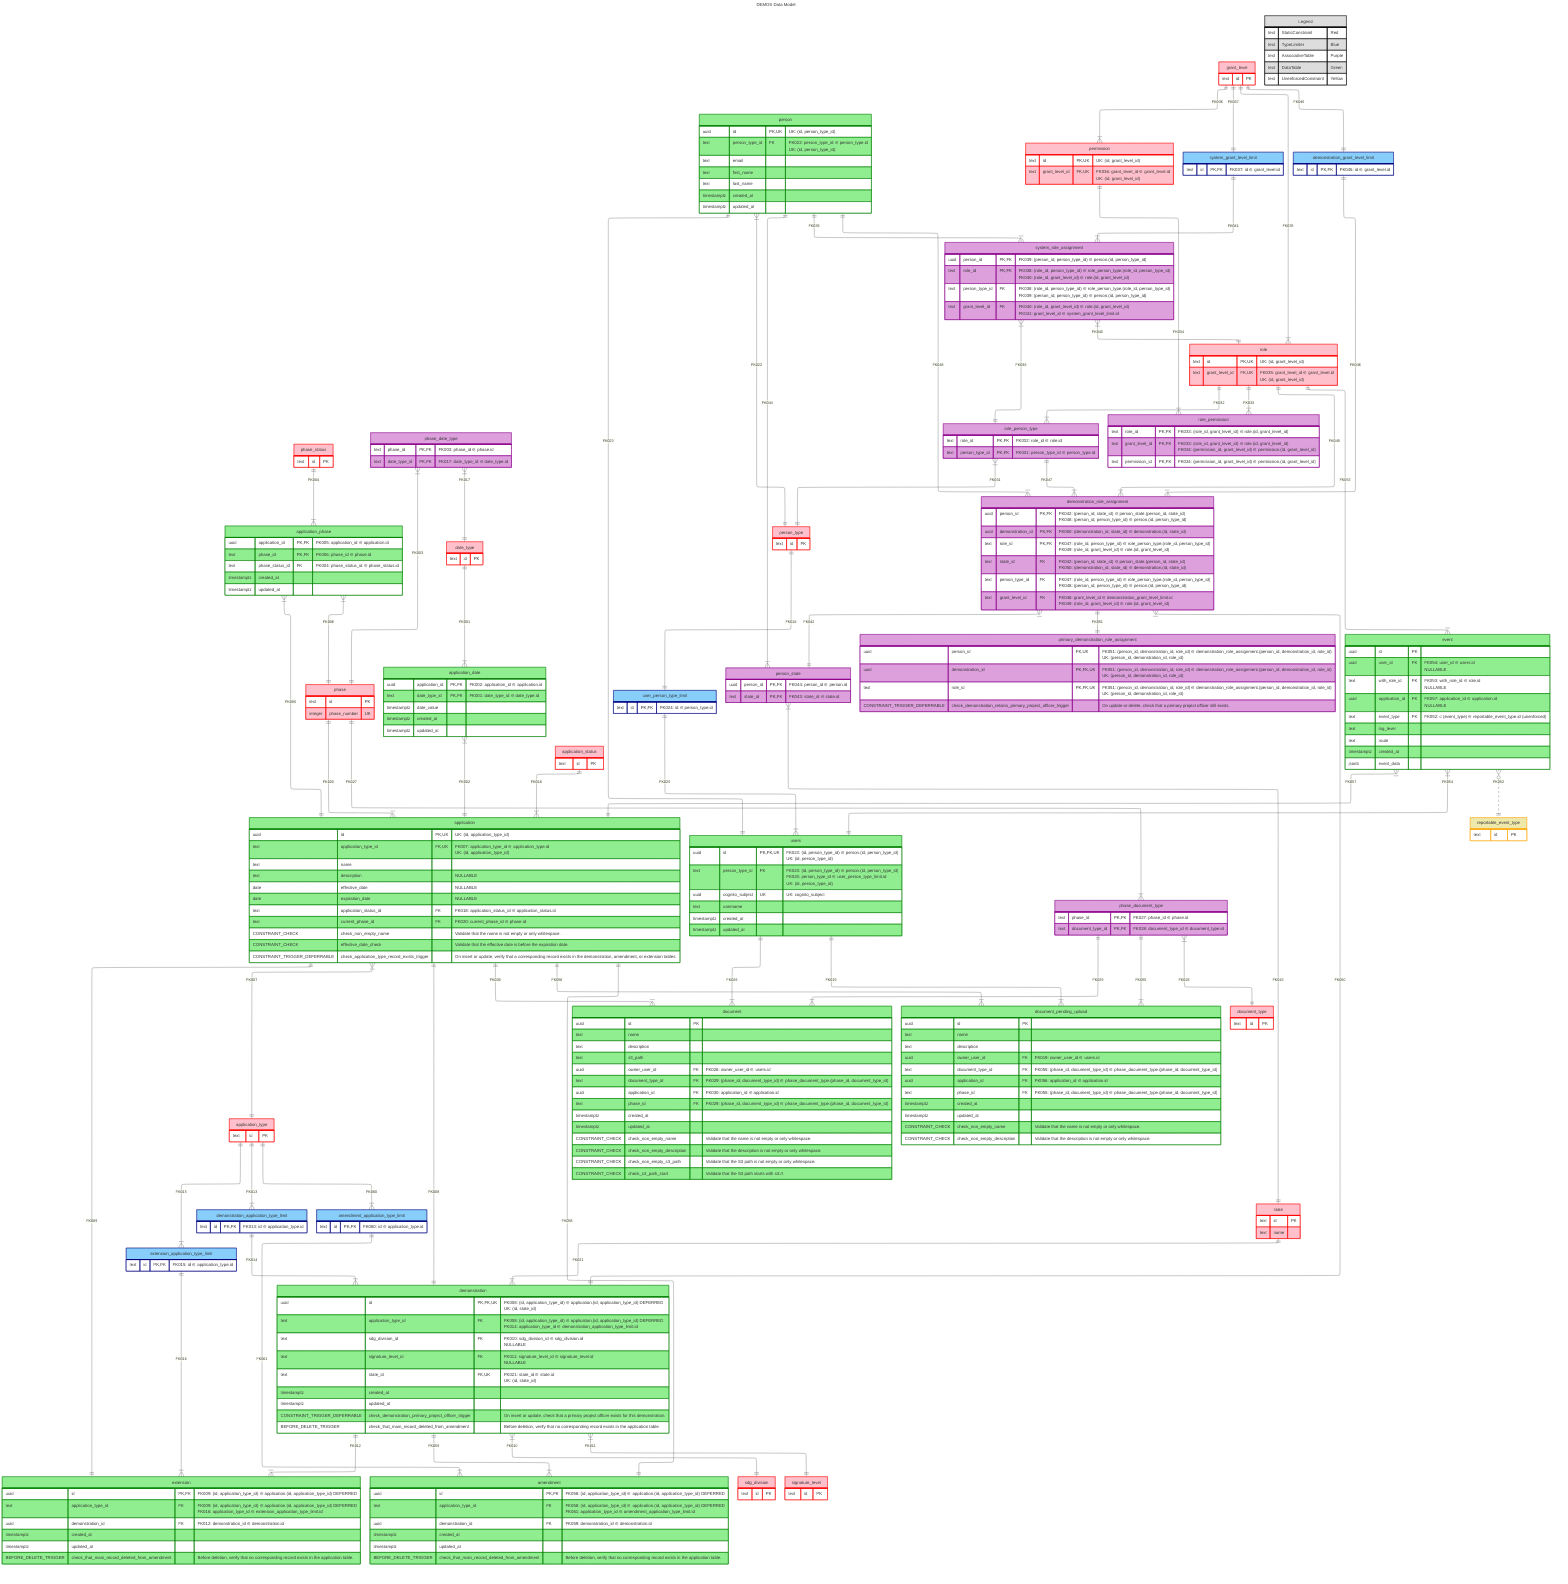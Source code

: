 ---
title: DEMOS Data Model
config:
  theme: default
  layout: elk
  elk:
    nodePlacementStrategy: NETWORK_SIMPLEX
---

erDiagram
  classDef staticConstraint stroke:red,fill:pink
  classDef unenforcedConstraint stroke:orange,fill:palegoldenrod
  classDef typeLimiter stroke:navy,fill:lightskyblue
  classDef dataTable stroke:green,fill:lightgreen
  classDef associativeTable stroke:darkmagenta,fill:plum
  classDef legend stroke:black,fill:#ddd

  phase_status ||--|{ application_phase  : "FK004"
  phase_date_type }|--|| phase : "FK003"
  phase_date_type }|--|| date_type: "FK017"
  application_phase }|--|| application : "FK005"
  date_type ||--|{ application_date  : "FK001"
  application_date }|--|| application : "FK002"
  application_phase }|--|| phase : "FK006"
  application }|--|| application_type : "FK007"
  application ||--|| demonstration : "FK008"
  application ||--|| extension : "FK009"
  application ||--|| amendment : "FK058"
  demonstration }|--|| sdg_division : "FK010"
  demonstration }|--|| signature_level : "FK011"
  demonstration ||--|{ extension : "FK012"
  demonstration ||--|{ amendment : "FK059"
  application_type ||--|{ demonstration_application_type_limit : "FK013"
  demonstration_application_type_limit ||--|{ demonstration : "FK014"
  application_type ||--|{ extension_application_type_limit : "FK015"
  extension_application_type_limit ||--|{ extension : "FK016"
  application_type ||--|{ amendment_application_type_limit : "FK060"
  amendment_application_type_limit ||--|{ amendment : "FK061"
  application_status ||--|{ application : "FK018"
  phase ||--|{ application : "FK020"
  state ||--|{ demonstration : "FK021"
  person }|--|| person_type : "FK022"
  person ||--|| users : "FK023"
  person_type ||--|| user_person_type_limit : "FK024"
  user_person_type_limit ||--|{ users : "FK025"
  users ||--|{ document : "FK026"
  users ||--|{ document_pending_upload : "FK019"
  phase ||--|{ phase_document_type : "FK027"
  phase_document_type }|--|| document_type : "FK028"
  phase_document_type ||--|{ document : "FK029"
  phase_document_type ||--|{ document_pending_upload : "FK055"
  application ||--|{ document : "FK030"
  application ||--|{ document_pending_upload : "FK056"
  role_person_type }|--|| person_type : "FK031"
  role ||--|{ role_person_type : "FK032"
  role ||--|{ role_permission : "FK033"
  permission ||--|{ role_permission : "FK034"
  grant_level ||--|{ role : "FK035"
  grant_level ||--|{ permission : "FK036"
  system_grant_level_limit ||--|{ system_role_assignment : "FK041"
  system_role_assignment }|--|| role_person_type : "FK038"
  person ||--|{ system_role_assignment : "FK039"
  system_role_assignment }|--|| role : "FK040"
  grant_level ||--|| system_grant_level_limit : "FK037"
  demonstration_role_assignment }|--|| person_state : "FK042"
  person_state }|--|| state : "FK043"
  person ||--|{ person_state : "FK044"
  grant_level ||--|| demonstration_grant_level_limit : "FK045"
  demonstration_grant_level_limit ||--|{ demonstration_role_assignment : "FK046"
  role_person_type ||--|{ demonstration_role_assignment : "FK047"
  person ||--|{ demonstration_role_assignment : "FK048"
  role ||--|{ demonstration_role_assignment : "FK049"
  demonstration_role_assignment }|--|| demonstration : "FK050"
  demonstration_role_assignment ||--|| primary_demonstration_role_assignment : "FK051"
  event }|--|| application : "FK057"
  event }O..|| reportable_event_type : "FK052"
  role ||--|{ event : "FK053"
  event }|--|| users : "FK054"

  %% Static Constraints
  application_status:::staticConstraint {
    text id PK
  }

  application_type:::staticConstraint {
    text id PK
  }

  sdg_division:::staticConstraint {
    text id PK
  }

  date_type:::staticConstraint {
    text id PK
  }

  document_type:::staticConstraint {
    text id PK
  }

  grant_level:::staticConstraint {
    text id PK
  }

  person_type:::staticConstraint {
    text id PK
  }

  permission:::staticConstraint {
    text id PK, UK "UK: (id, grant_level_id)"
    text grant_level_id FK, UK "FK036: grant_level_id ∈ grant_level.id<br>UK: (id, grant_level_id)"
  }

  phase:::staticConstraint {
    text id PK
    integer phase_number UK
  }

  phase_status:::staticConstraint {
    text id PK
  }

  role:::staticConstraint {
    text id PK, UK "UK: (id, grant_level_id)"
    text grant_level_id FK, UK "FK035: grant_level_id ∈ grant_level.id<br>UK: (id, grant_level_id)"
  }

  signature_level:::staticConstraint {
    text id PK
  }

  state:::staticConstraint {
    text id PK
    text name
  }

  %% Unenforced Constraints
  reportable_event_type:::unenforcedConstraint {
    text id PK
  }

  %% Type Limiters
  amendment_application_type_limit:::typeLimiter {
    text id PK, FK "FK060: id ∈ application_type.id"
  }

  demonstration_application_type_limit:::typeLimiter {
    text id PK, FK "FK013: id ∈ application_type.id"
  }

  demonstration_grant_level_limit:::typeLimiter {
    text id PK, FK "FK045: id ∈ grant_level.id"
  }

  extension_application_type_limit:::typeLimiter {
    text id PK, FK "FK015: id ∈ application_type.id"
  }

  system_grant_level_limit:::typeLimiter {
    text id PK, FK "FK037: id ∈ grant_level.id"
  }

  user_person_type_limit:::typeLimiter {
    text id PK, FK "FK024: id ∈ person_type.id"
  }

  %% Data Tables
  amendment:::dataTable {
    uuid id PK, FK "FK058: (id, application_type_id) ∈ application.(id, application_type_id) DEFERRED"
    text application_type_id FK "FK058: (id, application_type_id) ∈ application.(id, application_type_id) DEFERRED<br>FK061: application_type_id ∈ amendment_application_type_limit.id"
    uuid demonstration_id FK "FK059: demonstration_id ∈ demonstration.id"
    timestamptz created_at
    timestamptz updated_at
    BEFORE_DELETE_TRIGGER check_that_main_record_deleted_from_amendment "Before deletion, verify that no corresponding record exists in the application table."
  }

  application:::dataTable {
    uuid id PK, UK "UK: (id, application_type_id)"
    text application_type_id FK, UK "FK007: application_type_id ∈ application_type.id<br>UK: (id, application_type_id)"
    text name
    text description "NULLABLE"
    date effective_date "NULLABLE"
    date expiration_date "NULLABLE"
    text application_status_id FK "FK018: application_status_id ∈ application_status.id"
    text current_phase_id FK "FK020: current_phase_id ∈ phase.id"
    CONSTRAINT_CHECK check_non_empty_name "Validate that the name is not empty or only whitespace."
    CONSTRAINT_CHECK effective_date_check "Validate that the effective date is before the expiration date."
    CONSTRAINT_TRIGGER_DEFERRABLE check_application_type_record_exists_trigger "On insert or update, verify that a corresponding record exists in the demonstration, amendment, or extension tables."
  }

  application_date:::dataTable {
    uuid application_id PK, FK "FK002: application_id ∈ application.id"
    text date_type_id PK, FK "FK001: date_type_id ∈ date_type.id"
    timestamptz date_value
    timestamptz created_at
    timestamptz updated_at
  }

  application_phase:::dataTable {
    uuid application_id PK, FK "FK005: application_id ∈ application.id"
    text phase_id PK, FK "FK006: phase_id ∈ phase.id"
    text phase_status_id FK "FK004: phase_status_id ∈ phase_status.id"
    timestamptz created_at
    timestamptz updated_at
  }

  demonstration:::dataTable {
    uuid id PK, FK, UK "FK008: (id, application_type_id) ∈ application.(id, application_type_id) DEFERRED<br>UK: (id, state_id)"
    text application_type_id FK "FK008: (id, application_type_id) ∈ application.(id, application_type_id) DEFERRED<br>FK014: application_type_id ∈ demonstration_application_type_limit.id"
    text sdg_division_id FK "FK010: sdg_division_id ∈ sdg_division.id<br>NULLABLE"
    text signature_level_id FK "FK011: signature_level_id ∈ signature_level.id<br>NULLABLE"
    text state_id FK, UK "FK021: state_id ∈ state.id<br>UK: (id, state_id)"
    timestamptz created_at
    timestamptz updated_at
    CONSTRAINT_TRIGGER_DEFERRABLE check_demonstration_primary_project_officer_trigger "On insert or update, check that a primary project officer exists for this demonstration."
    BEFORE_DELETE_TRIGGER check_that_main_record_deleted_from_amendment "Before deletion, verify that no corresponding record exists in the application table."
  }

  document:::dataTable {
    uuid id PK
    text name
    text description
    text s3_path
    uuid owner_user_id FK "FK026: owner_user_id ∈ users.id"
    text document_type_id FK "FK029: (phase_id, document_type_id) ∈ phase_document_type.(phase_id, document_type_id)"
    uuid application_id FK "FK030: application_id ∈ application.id"
    text phase_id FK "FK029: (phase_id, document_type_id) ∈ phase_document_type.(phase_id, document_type_id)"
    timestamptz created_at
    timestamptz updated_at
    CONSTRAINT_CHECK check_non_empty_name "Validate that the name is not empty or only whitespace."
    CONSTRAINT_CHECK check_non_empty_description "Validate that the description is not empty or only whitespace."
    CONSTRAINT_CHECK check_non_empty_s3_path "Validate that the S3 path is not empty or only whitespace."
    CONSTRAINT_CHECK check_s3_path_start "Validate that the S3 path starts with s3://."
  }

  document_pending_upload:::dataTable {
    uuid id PK
    text name
    text description
    uuid owner_user_id FK "FK019: owner_user_id ∈ users.id"
    text document_type_id FK "FK055: (phase_id, document_type_id) ∈ phase_document_type.(phase_id, document_type_id)"
    uuid application_id FK "FK056: application_id ∈ application.id"
    text phase_id FK "FK055: (phase_id, document_type_id) ∈ phase_document_type.(phase_id, document_type_id)"
    timestamptz created_at
    timestamptz updated_at
    CONSTRAINT_CHECK check_non_empty_name "Validate that the name is not empty or only whitespace."
    CONSTRAINT_CHECK check_non_empty_description "Validate that the description is not empty or only whitespace."
  }

  event:::dataTable {
    uuid id PK
    uuid user_id FK "FK054: user_id ∈ users.id<br>NULLABLE"
    text with_role_id FK "FK053: with_role_id ∈ role.id<br>NULLABLE"
    uuid application_id FK "FK057: application_id ∈ application.id<br>NULLABLE"
    text event_type FK "FK052: ⊂(event_type) ∈ reportable_event_type.id (unenforced)"
    text log_level
    text route
    timestamptz created_at
    jsonb event_data
  }

  extension:::dataTable {
    uuid id PK, FK "FK009: (id, application_type_id) ∈ application.(id, application_type_id) DEFERRED"
    text application_type_id FK "FK009: (id, application_type_id) ∈ application.(id, application_type_id) DEFERRED<br>FK016: application_type_id ∈ extension_application_type_limit.id"
    uuid demonstration_id FK "FK012: demonstration_id ∈ demonstration.id"
    timestamptz created_at
    timestamptz updated_at
    BEFORE_DELETE_TRIGGER check_that_main_record_deleted_from_amendment "Before deletion, verify that no corresponding record exists in the application table."
  }

  person:::dataTable {
    uuid id PK, UK "UK: (id, person_type_id)"
    text person_type_id FK "FK022: person_type_id ∈ person_type.id<br>UK: (id, person_type_id)"
    text email
    text first_name
    text last_name
    timestamptz created_at
    timestamptz updated_at
  }

  users:::dataTable {
    uuid id PK, FK, UK "FK023: (id, person_type_id) ∈ person.(id, person_type_id)<br>UK: (id, person_type_id)"
    text person_type_id FK "FK023: (id, person_type_id) ∈ person.(id, person_type_id)<br>FK025: person_type_id ∈ user_person_type_limit.id<br>UK: (id, person_type_id)"
    uuid cognito_subject UK "UK: cognito_subject"
    text username
    timestamptz created_at
    timestamptz updated_at
  }

  %% Associative Tables
  demonstration_role_assignment:::associativeTable {
    uuid person_id PK, FK "FK042: (person_id, state_id) ∈ person_state.(person_id, state_id)<br>FK048: (person_id, person_type_id) ∈ person.(id, person_type_id)"
    uuid demonstration_id PK, FK "FK050: (demonstration_id, state_id) ∈ demonstration.(id, state_id)"
    text role_id PK, FK "FK047: (role_id, person_type_id) ∈ role_person_type.(role_id, person_type_id)<br>FK049: (role_id, grant_level_id) ∈ role.(id, grant_level_id)"
    text state_id FK "FK042: (person_id, state_id) ∈ person_state.(person_id, state_id)<br>FK050: (demonstration_id, state_id) ∈ demonstration.(id, state_id)"
    text person_type_id FK "FK047: (role_id, person_type_id) ∈ role_person_type.(role_id, person_type_id)<br>FK048: (person_id, person_type_id) ∈ person.(id, person_type_id)"
    text grant_level_id FK "FK046: grant_level_id ∈ demonstration_grant_level_limit.id<br>FK049: (role_id, grant_level_id) ∈ role.(id, grant_level_id)"
  }

  person_state:::associativeTable {
    uuid person_id PK, FK "FK044: person_id ∈ person.id"
    text state_id PK, FK "FK043: state_id ∈ state.id"
  }

  system_role_assignment:::associativeTable {
    uuid person_id PK, FK "FK039: (person_id, person_type_id) ∈ person.(id, person_type_id)"
    text role_id PK, FK "FK038: (role_id, person_type_id) ∈ role_person_type.(role_id, person_type_id)<br>FK040: (role_id, grant_level_id) ∈ role.(id, grant_level_id)"
    text person_type_id FK "FK038: (role_id, person_type_id) ∈ role_person_type.(role_id, person_type_id)<br>FK039: (person_id, person_type_id) ∈ person.(id, person_type_id)"
    text grant_level_id FK "FK040: (role_id, grant_level_id) ∈ role.(id, grant_level_id)<br>FK041: grant_level_id ∈ system_grant_level_limit.id"
  }

  phase_date_type:::associativeTable {
    text phase_id PK, FK "FK003: phase_id ∈ phase.id"
    text date_type_id PK, FK "FK017: date_type_id ∈ date_type.id"
  }

  phase_document_type:::associativeTable {
    text phase_id PK, FK "FK027: phase_id ∈ phase.id"
    text document_type_id PK, FK "FK028: document_type_id ∈ document_type.id"
  }

  primary_demonstration_role_assignment:::associativeTable {
    uuid person_id FK, UK "FK051: (person_id, demonstration_id, role_id) ∈ demonstration_role_assignment.(person_id, demonstration_id, role_id)<br>UK: (person_id, demonstration_id, role_id)"
    uuid demonstration_id PK, FK, UK "FK051: (person_id, demonstration_id, role_id) ∈ demonstration_role_assignment.(person_id, demonstration_id, role_id)<br>UK: (person_id, demonstration_id, role_id)"
    text role_id PK, FK, UK "FK051: (person_id, demonstration_id, role_id) ∈ demonstration_role_assignment.(person_id, demonstration_id, role_id)<br>UK: (person_id, demonstration_id, role_id)"
    CONSTRAINT_TRIGGER_DEFERRABLE check_demonstration_retains_primary_project_officer_trigger "On update or delete, check that a primary project officer still exists."
  }

  role_permission:::associativeTable {
    text role_id PK, FK "FK033: (role_id, grant_level_id) ∈ role.(id, grant_level_id)"
    text grant_level_id PK, FK "FK033: (role_id, grant_level_id) ∈ role.(id, grant_level_id)<br>FK034: (permission_id, grant_level_id) ∈ permission.(id, grant_level_id)"
    text permission_id PK, FK "FK034: (permission_id, grant_level_id) ∈ permission.(id, grant_level_id)"
  }

  role_person_type:::associativeTable {
    text role_id PK, FK "FK032: role_id ∈ role.id"
    text person_type_id PK, FK "FK031: person_type_id ∈ person_type.id"
  }

  %% Legend
  Legend:::legend {
    text StaticConstraint "Red"
    text TypeLimiter "Blue"
    text AssociativeTable "Purple"
    text DataTable "Green"
    text UnenforcedConstraint "Yellow"
  }